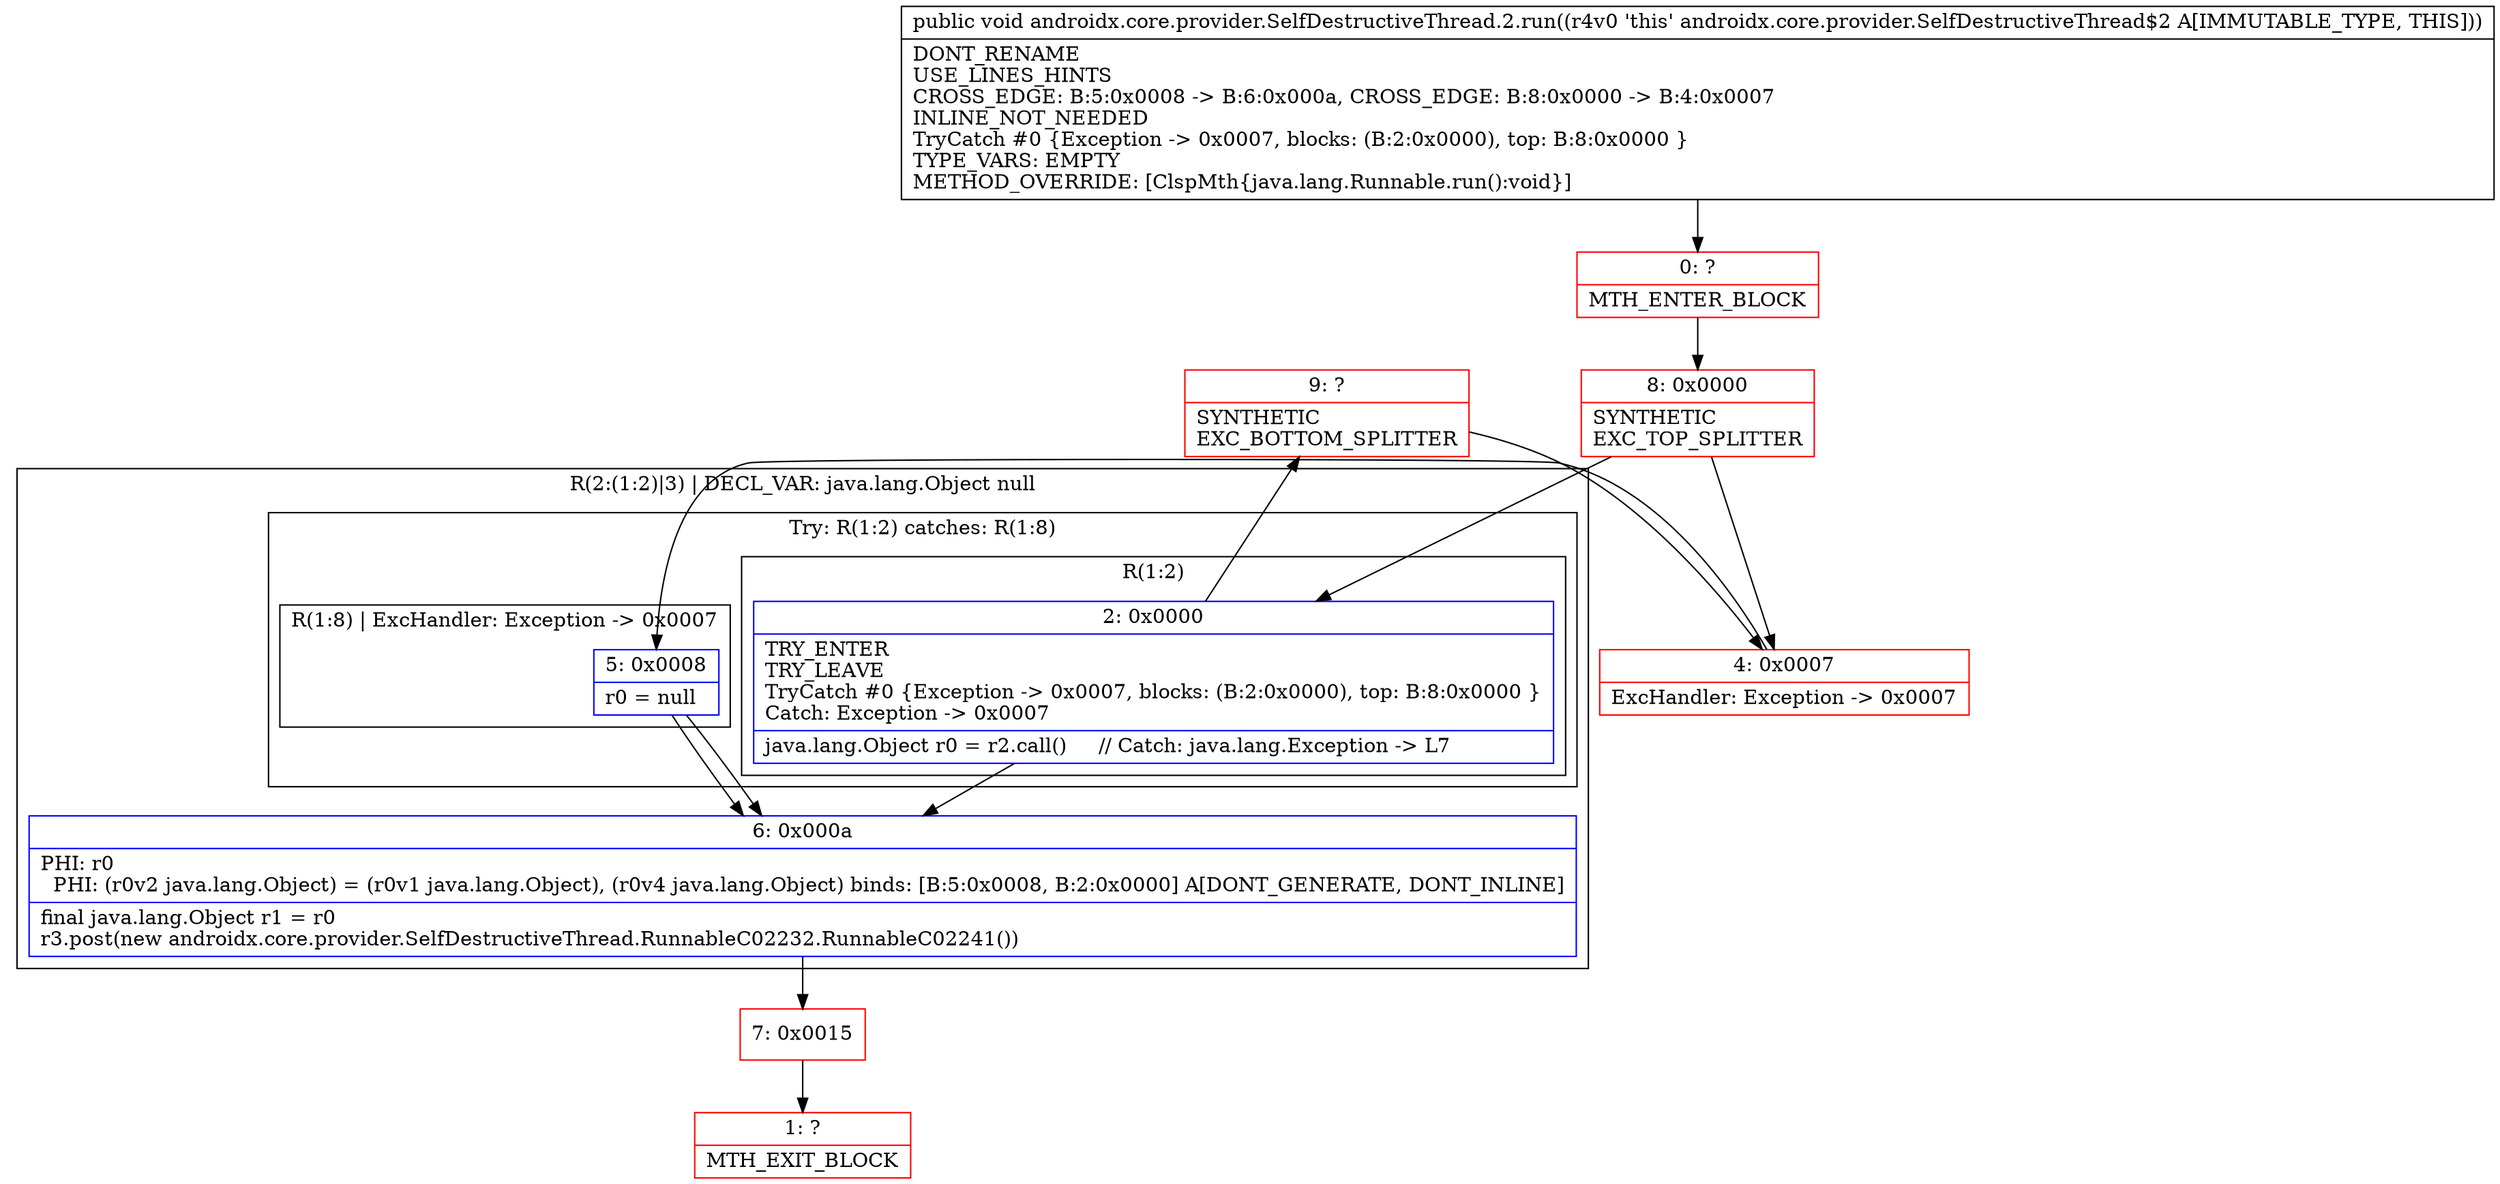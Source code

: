digraph "CFG forandroidx.core.provider.SelfDestructiveThread.2.run()V" {
subgraph cluster_Region_660869089 {
label = "R(2:(1:2)|3) | DECL_VAR: java.lang.Object null\l";
node [shape=record,color=blue];
subgraph cluster_TryCatchRegion_374482978 {
label = "Try: R(1:2) catches: R(1:8)";
node [shape=record,color=blue];
subgraph cluster_Region_2030771210 {
label = "R(1:2)";
node [shape=record,color=blue];
Node_2 [shape=record,label="{2\:\ 0x0000|TRY_ENTER\lTRY_LEAVE\lTryCatch #0 \{Exception \-\> 0x0007, blocks: (B:2:0x0000), top: B:8:0x0000 \}\lCatch: Exception \-\> 0x0007\l|java.lang.Object r0 = r2.call()     \/\/ Catch: java.lang.Exception \-\> L7\l}"];
}
subgraph cluster_Region_977790992 {
label = "R(1:8) | ExcHandler: Exception \-\> 0x0007\l";
node [shape=record,color=blue];
Node_5 [shape=record,label="{5\:\ 0x0008|r0 = null\l}"];
}
}
Node_6 [shape=record,label="{6\:\ 0x000a|PHI: r0 \l  PHI: (r0v2 java.lang.Object) = (r0v1 java.lang.Object), (r0v4 java.lang.Object) binds: [B:5:0x0008, B:2:0x0000] A[DONT_GENERATE, DONT_INLINE]\l|final java.lang.Object r1 = r0\lr3.post(new androidx.core.provider.SelfDestructiveThread.RunnableC02232.RunnableC02241())\l}"];
}
subgraph cluster_Region_977790992 {
label = "R(1:8) | ExcHandler: Exception \-\> 0x0007\l";
node [shape=record,color=blue];
Node_5 [shape=record,label="{5\:\ 0x0008|r0 = null\l}"];
}
Node_0 [shape=record,color=red,label="{0\:\ ?|MTH_ENTER_BLOCK\l}"];
Node_8 [shape=record,color=red,label="{8\:\ 0x0000|SYNTHETIC\lEXC_TOP_SPLITTER\l}"];
Node_7 [shape=record,color=red,label="{7\:\ 0x0015}"];
Node_1 [shape=record,color=red,label="{1\:\ ?|MTH_EXIT_BLOCK\l}"];
Node_9 [shape=record,color=red,label="{9\:\ ?|SYNTHETIC\lEXC_BOTTOM_SPLITTER\l}"];
Node_4 [shape=record,color=red,label="{4\:\ 0x0007|ExcHandler: Exception \-\> 0x0007\l}"];
MethodNode[shape=record,label="{public void androidx.core.provider.SelfDestructiveThread.2.run((r4v0 'this' androidx.core.provider.SelfDestructiveThread$2 A[IMMUTABLE_TYPE, THIS]))  | DONT_RENAME\lUSE_LINES_HINTS\lCROSS_EDGE: B:5:0x0008 \-\> B:6:0x000a, CROSS_EDGE: B:8:0x0000 \-\> B:4:0x0007\lINLINE_NOT_NEEDED\lTryCatch #0 \{Exception \-\> 0x0007, blocks: (B:2:0x0000), top: B:8:0x0000 \}\lTYPE_VARS: EMPTY\lMETHOD_OVERRIDE: [ClspMth\{java.lang.Runnable.run():void\}]\l}"];
MethodNode -> Node_0;Node_2 -> Node_6;
Node_2 -> Node_9;
Node_5 -> Node_6;
Node_6 -> Node_7;
Node_5 -> Node_6;
Node_0 -> Node_8;
Node_8 -> Node_2;
Node_8 -> Node_4;
Node_7 -> Node_1;
Node_9 -> Node_4;
Node_4 -> Node_5;
}

